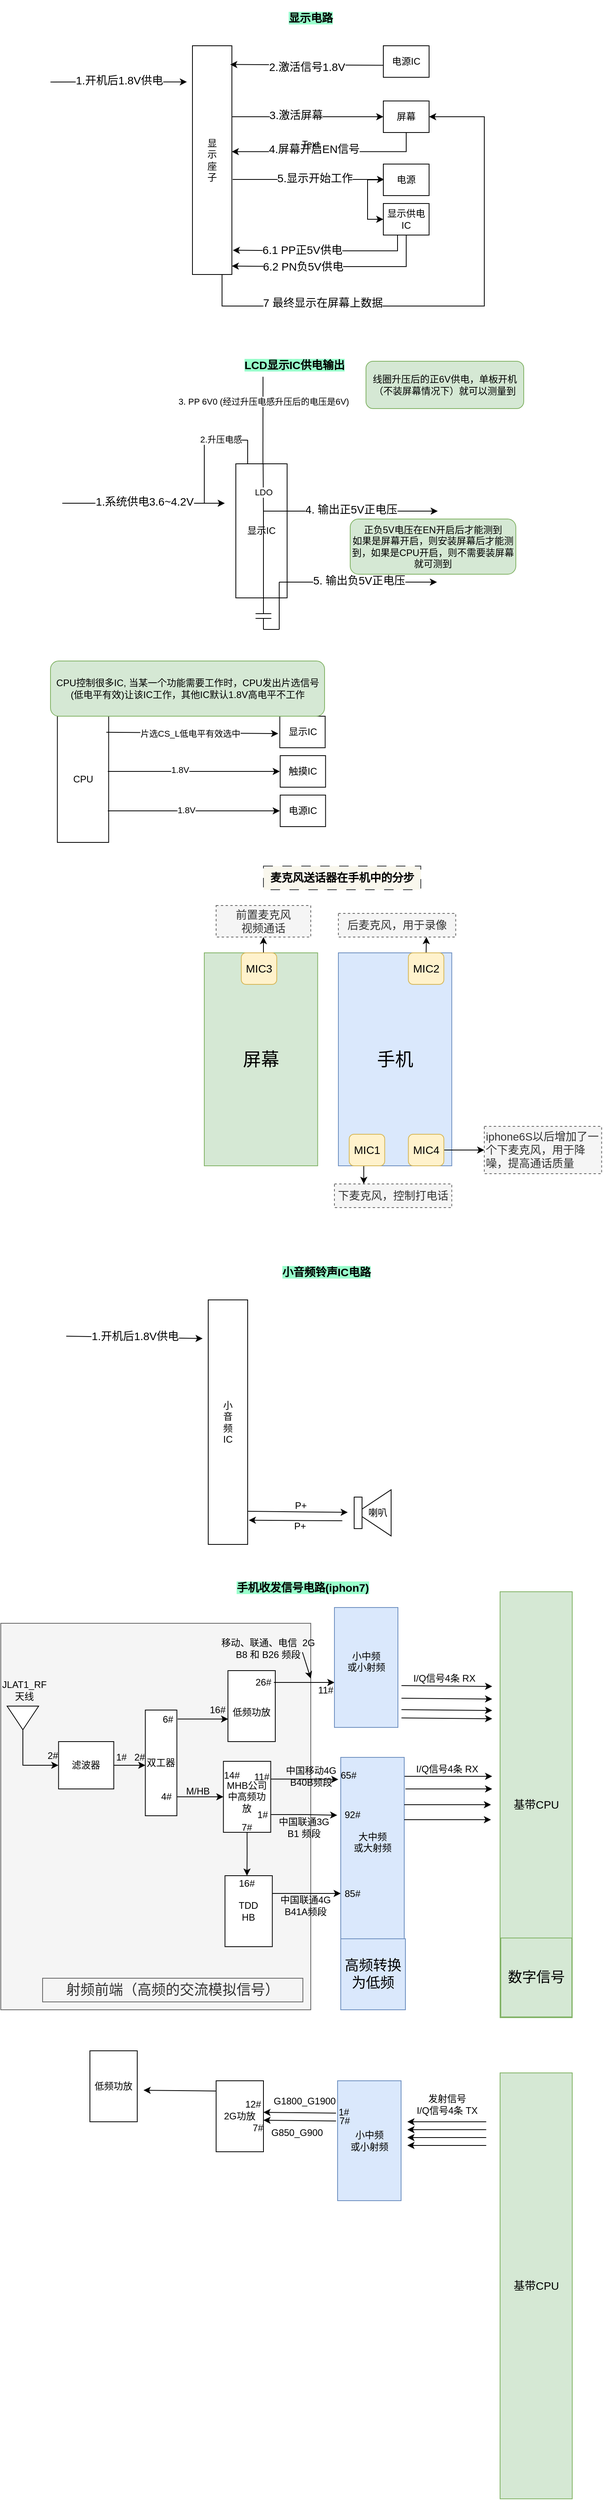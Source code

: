 <mxfile version="24.7.6">
  <diagram name="第 1 页" id="F-Re6Uvif4Fe4Fc95BMW">
    <mxGraphModel dx="863" dy="-708" grid="1" gridSize="10" guides="1" tooltips="1" connect="1" arrows="1" fold="1" page="1" pageScale="1" pageWidth="827" pageHeight="1169" math="0" shadow="0">
      <root>
        <mxCell id="0" />
        <mxCell id="1" parent="0" />
        <mxCell id="Or6wDegZKE83MerBAkvp-109" value="" style="rounded=0;whiteSpace=wrap;html=1;fillColor=#f5f5f5;fontColor=#333333;strokeColor=#666666;" parent="1" vertex="1">
          <mxGeometry x="7" y="3460" width="393" height="490" as="geometry" />
        </mxCell>
        <mxCell id="L4pYS3y13BxJtPCVfl_d-1" value="" style="endArrow=classic;html=1;rounded=0;" parent="1" edge="1">
          <mxGeometry width="50" height="50" relative="1" as="geometry">
            <mxPoint x="85" y="2040" as="sourcePoint" />
            <mxPoint x="291" y="2040" as="targetPoint" />
          </mxGeometry>
        </mxCell>
        <mxCell id="L4pYS3y13BxJtPCVfl_d-2" value="Text" style="edgeLabel;html=1;align=center;verticalAlign=middle;resizable=0;points=[];" parent="L4pYS3y13BxJtPCVfl_d-1" vertex="1" connectable="0">
          <mxGeometry x="-0.009" y="2" relative="1" as="geometry">
            <mxPoint as="offset" />
          </mxGeometry>
        </mxCell>
        <mxCell id="L4pYS3y13BxJtPCVfl_d-3" value="&lt;font style=&quot;font-size: 14px;&quot;&gt;1.系统供电3.6~4.2V&lt;/font&gt;" style="edgeLabel;html=1;align=center;verticalAlign=middle;resizable=0;points=[];" parent="L4pYS3y13BxJtPCVfl_d-1" vertex="1" connectable="0">
          <mxGeometry x="0.004" y="2" relative="1" as="geometry">
            <mxPoint as="offset" />
          </mxGeometry>
        </mxCell>
        <mxCell id="L4pYS3y13BxJtPCVfl_d-4" value="显示IC" style="rounded=0;whiteSpace=wrap;html=1;" parent="1" vertex="1">
          <mxGeometry x="305" y="1990" width="65" height="170" as="geometry" />
        </mxCell>
        <mxCell id="L4pYS3y13BxJtPCVfl_d-5" value="" style="endArrow=classic;html=1;rounded=0;entryX=-0.141;entryY=0.158;entryDx=0;entryDy=0;entryPerimeter=0;" parent="1" target="L4pYS3y13BxJtPCVfl_d-10" edge="1">
          <mxGeometry width="50" height="50" relative="1" as="geometry">
            <mxPoint x="70" y="1506" as="sourcePoint" />
            <mxPoint x="260" y="1523.5" as="targetPoint" />
          </mxGeometry>
        </mxCell>
        <mxCell id="L4pYS3y13BxJtPCVfl_d-6" value="Text" style="edgeLabel;html=1;align=center;verticalAlign=middle;resizable=0;points=[];" parent="L4pYS3y13BxJtPCVfl_d-5" vertex="1" connectable="0">
          <mxGeometry x="-0.009" y="2" relative="1" as="geometry">
            <mxPoint as="offset" />
          </mxGeometry>
        </mxCell>
        <mxCell id="L4pYS3y13BxJtPCVfl_d-7" value="&lt;font style=&quot;font-size: 14px;&quot;&gt;1.开机后1.8V供电&lt;/font&gt;" style="edgeLabel;html=1;align=center;verticalAlign=middle;resizable=0;points=[];" parent="L4pYS3y13BxJtPCVfl_d-5" vertex="1" connectable="0">
          <mxGeometry x="0.004" y="2" relative="1" as="geometry">
            <mxPoint as="offset" />
          </mxGeometry>
        </mxCell>
        <mxCell id="L4pYS3y13BxJtPCVfl_d-8" style="edgeStyle=orthogonalEdgeStyle;rounded=0;orthogonalLoop=1;jettySize=auto;html=1;exitX=0.75;exitY=1;exitDx=0;exitDy=0;entryX=1;entryY=0.5;entryDx=0;entryDy=0;" parent="1" source="L4pYS3y13BxJtPCVfl_d-10" target="L4pYS3y13BxJtPCVfl_d-21" edge="1">
          <mxGeometry relative="1" as="geometry">
            <Array as="points">
              <mxPoint x="288" y="1790" />
              <mxPoint x="620" y="1790" />
              <mxPoint x="620" y="1550" />
            </Array>
          </mxGeometry>
        </mxCell>
        <mxCell id="L4pYS3y13BxJtPCVfl_d-9" value="&lt;span style=&quot;font-size: 14px;&quot;&gt;7 最终显示在屏幕上数据&lt;/span&gt;" style="edgeLabel;html=1;align=center;verticalAlign=middle;resizable=0;points=[];" parent="L4pYS3y13BxJtPCVfl_d-8" vertex="1" connectable="0">
          <mxGeometry x="-0.51" y="4" relative="1" as="geometry">
            <mxPoint as="offset" />
          </mxGeometry>
        </mxCell>
        <mxCell id="L4pYS3y13BxJtPCVfl_d-10" value="显&lt;div&gt;示&lt;/div&gt;&lt;div&gt;座&lt;/div&gt;&lt;div&gt;子&lt;/div&gt;" style="rounded=0;whiteSpace=wrap;html=1;" parent="1" vertex="1">
          <mxGeometry x="250" y="1460" width="50" height="290" as="geometry" />
        </mxCell>
        <mxCell id="L4pYS3y13BxJtPCVfl_d-11" value="电源IC" style="rounded=0;whiteSpace=wrap;html=1;" parent="1" vertex="1">
          <mxGeometry x="492" y="1460" width="58" height="40" as="geometry" />
        </mxCell>
        <mxCell id="L4pYS3y13BxJtPCVfl_d-12" value="" style="endArrow=classic;html=1;rounded=0;entryX=0.956;entryY=0.082;entryDx=0;entryDy=0;entryPerimeter=0;exitX=0.003;exitY=0.619;exitDx=0;exitDy=0;exitPerimeter=0;" parent="1" source="L4pYS3y13BxJtPCVfl_d-11" target="L4pYS3y13BxJtPCVfl_d-10" edge="1">
          <mxGeometry width="50" height="50" relative="1" as="geometry">
            <mxPoint x="80" y="1516" as="sourcePoint" />
            <mxPoint x="253" y="1516" as="targetPoint" />
          </mxGeometry>
        </mxCell>
        <mxCell id="L4pYS3y13BxJtPCVfl_d-13" value="Text" style="edgeLabel;html=1;align=center;verticalAlign=middle;resizable=0;points=[];" parent="L4pYS3y13BxJtPCVfl_d-12" vertex="1" connectable="0">
          <mxGeometry x="-0.009" y="2" relative="1" as="geometry">
            <mxPoint as="offset" />
          </mxGeometry>
        </mxCell>
        <mxCell id="L4pYS3y13BxJtPCVfl_d-14" value="&lt;font style=&quot;font-size: 14px;&quot;&gt;2.激活信号1.8V&lt;/font&gt;" style="edgeLabel;html=1;align=center;verticalAlign=middle;resizable=0;points=[];" parent="L4pYS3y13BxJtPCVfl_d-12" vertex="1" connectable="0">
          <mxGeometry x="0.004" y="2" relative="1" as="geometry">
            <mxPoint as="offset" />
          </mxGeometry>
        </mxCell>
        <mxCell id="L4pYS3y13BxJtPCVfl_d-15" value="" style="endArrow=classic;html=1;rounded=0;entryX=0;entryY=0.5;entryDx=0;entryDy=0;" parent="1" target="L4pYS3y13BxJtPCVfl_d-21" edge="1">
          <mxGeometry width="50" height="50" relative="1" as="geometry">
            <mxPoint x="300" y="1550" as="sourcePoint" />
            <mxPoint x="473" y="1550" as="targetPoint" />
          </mxGeometry>
        </mxCell>
        <mxCell id="L4pYS3y13BxJtPCVfl_d-16" value="Text" style="edgeLabel;html=1;align=center;verticalAlign=middle;resizable=0;points=[];" parent="L4pYS3y13BxJtPCVfl_d-15" vertex="1" connectable="0">
          <mxGeometry x="-0.009" y="2" relative="1" as="geometry">
            <mxPoint as="offset" />
          </mxGeometry>
        </mxCell>
        <mxCell id="L4pYS3y13BxJtPCVfl_d-17" value="&lt;font style=&quot;font-size: 14px;&quot;&gt;3.激活屏幕&lt;/font&gt;" style="edgeLabel;html=1;align=center;verticalAlign=middle;resizable=0;points=[];" parent="L4pYS3y13BxJtPCVfl_d-15" vertex="1" connectable="0">
          <mxGeometry x="0.004" y="2" relative="1" as="geometry">
            <mxPoint x="-16" as="offset" />
          </mxGeometry>
        </mxCell>
        <mxCell id="L4pYS3y13BxJtPCVfl_d-18" style="edgeStyle=orthogonalEdgeStyle;rounded=0;orthogonalLoop=1;jettySize=auto;html=1;exitX=0.5;exitY=1;exitDx=0;exitDy=0;entryX=0.996;entryY=0.463;entryDx=0;entryDy=0;entryPerimeter=0;" parent="1" source="L4pYS3y13BxJtPCVfl_d-21" target="L4pYS3y13BxJtPCVfl_d-10" edge="1">
          <mxGeometry relative="1" as="geometry">
            <mxPoint x="521" y="1600" as="targetPoint" />
          </mxGeometry>
        </mxCell>
        <mxCell id="L4pYS3y13BxJtPCVfl_d-19" value="Text" style="edgeLabel;html=1;align=center;verticalAlign=middle;resizable=0;points=[];" parent="L4pYS3y13BxJtPCVfl_d-18" vertex="1" connectable="0">
          <mxGeometry x="-0.01" y="-3" relative="1" as="geometry">
            <mxPoint x="-20" as="offset" />
          </mxGeometry>
        </mxCell>
        <mxCell id="L4pYS3y13BxJtPCVfl_d-20" value="&lt;span style=&quot;font-size: 14px;&quot;&gt;4.屏幕开启EN信号&lt;/span&gt;" style="edgeLabel;html=1;align=center;verticalAlign=middle;resizable=0;points=[];" parent="L4pYS3y13BxJtPCVfl_d-18" vertex="1" connectable="0">
          <mxGeometry x="0.161" y="-7" relative="1" as="geometry">
            <mxPoint x="1" y="3" as="offset" />
          </mxGeometry>
        </mxCell>
        <mxCell id="L4pYS3y13BxJtPCVfl_d-21" value="屏幕" style="rounded=0;whiteSpace=wrap;html=1;" parent="1" vertex="1">
          <mxGeometry x="492" y="1530" width="58" height="40" as="geometry" />
        </mxCell>
        <mxCell id="L4pYS3y13BxJtPCVfl_d-22" value="显示供电IC" style="rounded=0;whiteSpace=wrap;html=1;" parent="1" vertex="1">
          <mxGeometry x="492" y="1660" width="58" height="40" as="geometry" />
        </mxCell>
        <mxCell id="L4pYS3y13BxJtPCVfl_d-23" style="edgeStyle=orthogonalEdgeStyle;rounded=0;orthogonalLoop=1;jettySize=auto;html=1;exitX=0;exitY=0.75;exitDx=0;exitDy=0;entryX=0;entryY=0.5;entryDx=0;entryDy=0;" parent="1" source="L4pYS3y13BxJtPCVfl_d-24" target="L4pYS3y13BxJtPCVfl_d-22" edge="1">
          <mxGeometry relative="1" as="geometry">
            <Array as="points">
              <mxPoint x="492" y="1630" />
              <mxPoint x="472" y="1630" />
              <mxPoint x="472" y="1680" />
            </Array>
          </mxGeometry>
        </mxCell>
        <mxCell id="L4pYS3y13BxJtPCVfl_d-24" value="电源" style="rounded=0;whiteSpace=wrap;html=1;" parent="1" vertex="1">
          <mxGeometry x="492" y="1610" width="58" height="40" as="geometry" />
        </mxCell>
        <mxCell id="L4pYS3y13BxJtPCVfl_d-25" value="" style="endArrow=classic;html=1;rounded=0;entryX=0;entryY=0.5;entryDx=0;entryDy=0;" parent="1" edge="1">
          <mxGeometry width="50" height="50" relative="1" as="geometry">
            <mxPoint x="301" y="1629.5" as="sourcePoint" />
            <mxPoint x="493" y="1629.5" as="targetPoint" />
          </mxGeometry>
        </mxCell>
        <mxCell id="L4pYS3y13BxJtPCVfl_d-26" value="Text" style="edgeLabel;html=1;align=center;verticalAlign=middle;resizable=0;points=[];" parent="L4pYS3y13BxJtPCVfl_d-25" vertex="1" connectable="0">
          <mxGeometry x="-0.009" y="2" relative="1" as="geometry">
            <mxPoint as="offset" />
          </mxGeometry>
        </mxCell>
        <mxCell id="L4pYS3y13BxJtPCVfl_d-27" value="&lt;font style=&quot;font-size: 14px;&quot;&gt;5.显示开始工作&lt;/font&gt;" style="edgeLabel;html=1;align=center;verticalAlign=middle;resizable=0;points=[];" parent="L4pYS3y13BxJtPCVfl_d-25" vertex="1" connectable="0">
          <mxGeometry x="0.004" y="2" relative="1" as="geometry">
            <mxPoint x="7" as="offset" />
          </mxGeometry>
        </mxCell>
        <mxCell id="L4pYS3y13BxJtPCVfl_d-28" style="edgeStyle=orthogonalEdgeStyle;rounded=0;orthogonalLoop=1;jettySize=auto;html=1;exitX=0.5;exitY=1;exitDx=0;exitDy=0;entryX=1.022;entryY=0.894;entryDx=0;entryDy=0;entryPerimeter=0;" parent="1" source="L4pYS3y13BxJtPCVfl_d-22" target="L4pYS3y13BxJtPCVfl_d-10" edge="1">
          <mxGeometry relative="1" as="geometry">
            <Array as="points">
              <mxPoint x="510" y="1700" />
              <mxPoint x="510" y="1720" />
              <mxPoint x="396" y="1720" />
            </Array>
          </mxGeometry>
        </mxCell>
        <mxCell id="L4pYS3y13BxJtPCVfl_d-29" value="&lt;span style=&quot;font-size: 14px;&quot;&gt;6.1 PP正5V供电&lt;/span&gt;" style="edgeLabel;html=1;align=center;verticalAlign=middle;resizable=0;points=[];" parent="L4pYS3y13BxJtPCVfl_d-28" vertex="1" connectable="0">
          <mxGeometry x="0.269" y="-1" relative="1" as="geometry">
            <mxPoint as="offset" />
          </mxGeometry>
        </mxCell>
        <mxCell id="L4pYS3y13BxJtPCVfl_d-30" style="edgeStyle=orthogonalEdgeStyle;rounded=0;orthogonalLoop=1;jettySize=auto;html=1;exitX=0.5;exitY=1;exitDx=0;exitDy=0;entryX=0.996;entryY=0.963;entryDx=0;entryDy=0;entryPerimeter=0;" parent="1" source="L4pYS3y13BxJtPCVfl_d-22" target="L4pYS3y13BxJtPCVfl_d-10" edge="1">
          <mxGeometry relative="1" as="geometry">
            <Array as="points">
              <mxPoint x="521" y="1740" />
              <mxPoint x="396" y="1740" />
            </Array>
          </mxGeometry>
        </mxCell>
        <mxCell id="L4pYS3y13BxJtPCVfl_d-31" value="&lt;span style=&quot;font-size: 14px;&quot;&gt;6.2 PN负5V供电&lt;/span&gt;" style="edgeLabel;html=1;align=center;verticalAlign=middle;resizable=0;points=[];" parent="L4pYS3y13BxJtPCVfl_d-30" vertex="1" connectable="0">
          <mxGeometry x="0.211" relative="1" as="geometry">
            <mxPoint x="-13" as="offset" />
          </mxGeometry>
        </mxCell>
        <mxCell id="L4pYS3y13BxJtPCVfl_d-32" value="Text" style="text;html=1;align=center;verticalAlign=middle;whiteSpace=wrap;rounded=0;" parent="1" vertex="1">
          <mxGeometry x="370" y="1570" width="60" height="30" as="geometry" />
        </mxCell>
        <mxCell id="L4pYS3y13BxJtPCVfl_d-33" value="&lt;h3&gt;&lt;b style=&quot;background-color: rgb(153, 255, 204);&quot;&gt;显示电路&lt;/b&gt;&lt;/h3&gt;" style="text;html=1;align=center;verticalAlign=middle;whiteSpace=wrap;rounded=0;" parent="1" vertex="1">
          <mxGeometry x="370" y="1410" width="60" height="30" as="geometry" />
        </mxCell>
        <mxCell id="L4pYS3y13BxJtPCVfl_d-34" value="&lt;h3&gt;&lt;b style=&quot;background-color: rgb(153, 255, 204);&quot;&gt;LCD显示IC供电输出&lt;/b&gt;&lt;/h3&gt;" style="text;html=1;align=center;verticalAlign=middle;whiteSpace=wrap;rounded=0;" parent="1" vertex="1">
          <mxGeometry x="310" y="1850" width="139" height="30" as="geometry" />
        </mxCell>
        <mxCell id="L4pYS3y13BxJtPCVfl_d-35" value="" style="endArrow=none;html=1;rounded=0;" parent="1" edge="1">
          <mxGeometry width="50" height="50" relative="1" as="geometry">
            <mxPoint x="265" y="2040" as="sourcePoint" />
            <mxPoint x="265" y="1960" as="targetPoint" />
          </mxGeometry>
        </mxCell>
        <mxCell id="L4pYS3y13BxJtPCVfl_d-36" value="" style="endArrow=none;html=1;rounded=0;" parent="1" edge="1">
          <mxGeometry width="50" height="50" relative="1" as="geometry">
            <mxPoint x="265" y="1960" as="sourcePoint" />
            <mxPoint x="320" y="1960" as="targetPoint" />
          </mxGeometry>
        </mxCell>
        <mxCell id="L4pYS3y13BxJtPCVfl_d-44" value="2.升压电感" style="edgeLabel;html=1;align=center;verticalAlign=middle;resizable=0;points=[];" parent="L4pYS3y13BxJtPCVfl_d-36" vertex="1" connectable="0">
          <mxGeometry x="-0.405" y="1" relative="1" as="geometry">
            <mxPoint x="4" as="offset" />
          </mxGeometry>
        </mxCell>
        <mxCell id="L4pYS3y13BxJtPCVfl_d-37" value="" style="endArrow=none;html=1;rounded=0;entryX=0.25;entryY=0;entryDx=0;entryDy=0;" parent="1" target="L4pYS3y13BxJtPCVfl_d-4" edge="1">
          <mxGeometry width="50" height="50" relative="1" as="geometry">
            <mxPoint x="320" y="1960" as="sourcePoint" />
            <mxPoint x="345" y="1970" as="targetPoint" />
            <Array as="points">
              <mxPoint x="320" y="1990" />
            </Array>
          </mxGeometry>
        </mxCell>
        <mxCell id="L4pYS3y13BxJtPCVfl_d-45" value="" style="endArrow=classic;html=1;rounded=0;" parent="1" edge="1">
          <mxGeometry width="50" height="50" relative="1" as="geometry">
            <mxPoint x="340" y="2050" as="sourcePoint" />
            <mxPoint x="561" y="2050" as="targetPoint" />
          </mxGeometry>
        </mxCell>
        <mxCell id="L4pYS3y13BxJtPCVfl_d-46" value="Text" style="edgeLabel;html=1;align=center;verticalAlign=middle;resizable=0;points=[];" parent="L4pYS3y13BxJtPCVfl_d-45" vertex="1" connectable="0">
          <mxGeometry x="-0.009" y="2" relative="1" as="geometry">
            <mxPoint as="offset" />
          </mxGeometry>
        </mxCell>
        <mxCell id="L4pYS3y13BxJtPCVfl_d-47" value="&lt;font style=&quot;font-size: 14px;&quot;&gt;4. 输出正5V正电压&lt;/font&gt;" style="edgeLabel;html=1;align=center;verticalAlign=middle;resizable=0;points=[];" parent="L4pYS3y13BxJtPCVfl_d-45" vertex="1" connectable="0">
          <mxGeometry x="0.004" y="2" relative="1" as="geometry">
            <mxPoint as="offset" />
          </mxGeometry>
        </mxCell>
        <mxCell id="L4pYS3y13BxJtPCVfl_d-54" value="" style="endArrow=none;html=1;rounded=0;entryX=0.532;entryY=0;entryDx=0;entryDy=0;entryPerimeter=0;" parent="1" target="L4pYS3y13BxJtPCVfl_d-4" edge="1">
          <mxGeometry width="50" height="50" relative="1" as="geometry">
            <mxPoint x="340" y="2050" as="sourcePoint" />
            <mxPoint x="420" y="2050" as="targetPoint" />
          </mxGeometry>
        </mxCell>
        <mxCell id="L4pYS3y13BxJtPCVfl_d-67" value="LDO" style="edgeLabel;html=1;align=center;verticalAlign=middle;resizable=0;points=[];" parent="L4pYS3y13BxJtPCVfl_d-54" vertex="1" connectable="0">
          <mxGeometry x="-0.188" relative="1" as="geometry">
            <mxPoint as="offset" />
          </mxGeometry>
        </mxCell>
        <mxCell id="L4pYS3y13BxJtPCVfl_d-55" value="" style="endArrow=none;html=1;rounded=0;exitX=0.583;exitY=0.002;exitDx=0;exitDy=0;exitPerimeter=0;" parent="1" edge="1">
          <mxGeometry width="50" height="50" relative="1" as="geometry">
            <mxPoint x="339.335" y="1990.0" as="sourcePoint" />
            <mxPoint x="339.44" y="1879.66" as="targetPoint" />
          </mxGeometry>
        </mxCell>
        <mxCell id="L4pYS3y13BxJtPCVfl_d-56" value="3. PP 6V0 (经过升压电感升压后的电压是6V)" style="edgeLabel;html=1;align=center;verticalAlign=middle;resizable=0;points=[];" parent="L4pYS3y13BxJtPCVfl_d-55" vertex="1" connectable="0">
          <mxGeometry x="0.445" relative="1" as="geometry">
            <mxPoint as="offset" />
          </mxGeometry>
        </mxCell>
        <mxCell id="L4pYS3y13BxJtPCVfl_d-68" value="" style="endArrow=none;html=1;rounded=0;" parent="1" edge="1">
          <mxGeometry width="50" height="50" relative="1" as="geometry">
            <mxPoint x="340" y="2180" as="sourcePoint" />
            <mxPoint x="340" y="2050" as="targetPoint" />
          </mxGeometry>
        </mxCell>
        <mxCell id="L4pYS3y13BxJtPCVfl_d-70" value="" style="endArrow=none;html=1;rounded=0;" parent="1" edge="1">
          <mxGeometry width="50" height="50" relative="1" as="geometry">
            <mxPoint x="330" y="2180" as="sourcePoint" />
            <mxPoint x="350" y="2180" as="targetPoint" />
          </mxGeometry>
        </mxCell>
        <mxCell id="L4pYS3y13BxJtPCVfl_d-73" value="" style="endArrow=none;html=1;rounded=0;" parent="1" edge="1">
          <mxGeometry width="50" height="50" relative="1" as="geometry">
            <mxPoint x="330" y="2186" as="sourcePoint" />
            <mxPoint x="350" y="2186" as="targetPoint" />
          </mxGeometry>
        </mxCell>
        <mxCell id="L4pYS3y13BxJtPCVfl_d-76" value="" style="endArrow=none;html=1;rounded=0;" parent="1" edge="1">
          <mxGeometry width="50" height="50" relative="1" as="geometry">
            <mxPoint x="340" y="2200" as="sourcePoint" />
            <mxPoint x="340" y="2186" as="targetPoint" />
            <Array as="points">
              <mxPoint x="340" y="2186" />
            </Array>
          </mxGeometry>
        </mxCell>
        <mxCell id="L4pYS3y13BxJtPCVfl_d-77" value="" style="endArrow=none;html=1;rounded=0;" parent="1" edge="1">
          <mxGeometry width="50" height="50" relative="1" as="geometry">
            <mxPoint x="340" y="2200" as="sourcePoint" />
            <mxPoint x="360" y="2200" as="targetPoint" />
            <Array as="points">
              <mxPoint x="350" y="2200" />
            </Array>
          </mxGeometry>
        </mxCell>
        <mxCell id="L4pYS3y13BxJtPCVfl_d-79" value="" style="endArrow=none;html=1;rounded=0;entryX=0.846;entryY=0.882;entryDx=0;entryDy=0;entryPerimeter=0;" parent="1" target="L4pYS3y13BxJtPCVfl_d-4" edge="1">
          <mxGeometry width="50" height="50" relative="1" as="geometry">
            <mxPoint x="360" y="2200" as="sourcePoint" />
            <mxPoint x="410" y="2140" as="targetPoint" />
          </mxGeometry>
        </mxCell>
        <mxCell id="L4pYS3y13BxJtPCVfl_d-81" value="" style="endArrow=classic;html=1;rounded=0;" parent="1" edge="1">
          <mxGeometry width="50" height="50" relative="1" as="geometry">
            <mxPoint x="360" y="2140" as="sourcePoint" />
            <mxPoint x="560" y="2140" as="targetPoint" />
          </mxGeometry>
        </mxCell>
        <mxCell id="L4pYS3y13BxJtPCVfl_d-82" value="Text" style="edgeLabel;html=1;align=center;verticalAlign=middle;resizable=0;points=[];" parent="L4pYS3y13BxJtPCVfl_d-81" vertex="1" connectable="0">
          <mxGeometry x="-0.009" y="2" relative="1" as="geometry">
            <mxPoint as="offset" />
          </mxGeometry>
        </mxCell>
        <mxCell id="L4pYS3y13BxJtPCVfl_d-83" value="&lt;font style=&quot;font-size: 14px;&quot;&gt;5. 输出负5V正电压&lt;/font&gt;" style="edgeLabel;html=1;align=center;verticalAlign=middle;resizable=0;points=[];" parent="L4pYS3y13BxJtPCVfl_d-81" vertex="1" connectable="0">
          <mxGeometry x="0.004" y="2" relative="1" as="geometry">
            <mxPoint as="offset" />
          </mxGeometry>
        </mxCell>
        <mxCell id="L4pYS3y13BxJtPCVfl_d-84" value="正负5V电压在EN开启后才能测到&lt;div&gt;如果是屏幕开启，则安装屏幕后才能测到，如果是CPU开启，则不需要装屏幕就可测到&lt;/div&gt;" style="rounded=1;whiteSpace=wrap;html=1;fillColor=#d5e8d4;strokeColor=#82b366;" parent="1" vertex="1">
          <mxGeometry x="450" y="2060" width="210" height="70" as="geometry" />
        </mxCell>
        <mxCell id="L4pYS3y13BxJtPCVfl_d-85" value="线圈升压后的正6V供电，单板开机（不装屏幕情况下）就可以测量到" style="rounded=1;whiteSpace=wrap;html=1;fillColor=#d5e8d4;strokeColor=#82b366;" parent="1" vertex="1">
          <mxGeometry x="470" y="1860" width="200" height="60" as="geometry" />
        </mxCell>
        <mxCell id="L4pYS3y13BxJtPCVfl_d-86" value="CPU" style="rounded=0;whiteSpace=wrap;html=1;" parent="1" vertex="1">
          <mxGeometry x="78.75" y="2310" width="65" height="160" as="geometry" />
        </mxCell>
        <mxCell id="L4pYS3y13BxJtPCVfl_d-87" value="" style="endArrow=classic;html=1;rounded=0;exitX=0.955;exitY=0.127;exitDx=0;exitDy=0;exitPerimeter=0;" parent="1" source="L4pYS3y13BxJtPCVfl_d-86" edge="1">
          <mxGeometry width="50" height="50" relative="1" as="geometry">
            <mxPoint x="168.75" y="2360" as="sourcePoint" />
            <mxPoint x="358.75" y="2332" as="targetPoint" />
          </mxGeometry>
        </mxCell>
        <mxCell id="L4pYS3y13BxJtPCVfl_d-96" value="片选CS_L低电平有效选中" style="edgeLabel;html=1;align=center;verticalAlign=middle;resizable=0;points=[];" parent="L4pYS3y13BxJtPCVfl_d-87" vertex="1" connectable="0">
          <mxGeometry x="-0.032" y="-1" relative="1" as="geometry">
            <mxPoint as="offset" />
          </mxGeometry>
        </mxCell>
        <mxCell id="L4pYS3y13BxJtPCVfl_d-88" value="显示IC" style="rounded=0;whiteSpace=wrap;html=1;" parent="1" vertex="1">
          <mxGeometry x="360.75" y="2310" width="57.5" height="40" as="geometry" />
        </mxCell>
        <mxCell id="L4pYS3y13BxJtPCVfl_d-89" value="" style="endArrow=classic;html=1;rounded=0;exitX=0.955;exitY=0.127;exitDx=0;exitDy=0;exitPerimeter=0;" parent="1" edge="1">
          <mxGeometry width="50" height="50" relative="1" as="geometry">
            <mxPoint x="142.75" y="2380" as="sourcePoint" />
            <mxPoint x="360.75" y="2380" as="targetPoint" />
          </mxGeometry>
        </mxCell>
        <mxCell id="L4pYS3y13BxJtPCVfl_d-94" value="1.8V" style="edgeLabel;html=1;align=center;verticalAlign=middle;resizable=0;points=[];" parent="L4pYS3y13BxJtPCVfl_d-89" vertex="1" connectable="0">
          <mxGeometry x="-0.169" y="2" relative="1" as="geometry">
            <mxPoint as="offset" />
          </mxGeometry>
        </mxCell>
        <mxCell id="L4pYS3y13BxJtPCVfl_d-90" value="触摸IC" style="rounded=0;whiteSpace=wrap;html=1;" parent="1" vertex="1">
          <mxGeometry x="361.25" y="2360" width="57.5" height="40" as="geometry" />
        </mxCell>
        <mxCell id="L4pYS3y13BxJtPCVfl_d-92" value="" style="endArrow=classic;html=1;rounded=0;exitX=0.955;exitY=0.127;exitDx=0;exitDy=0;exitPerimeter=0;" parent="1" edge="1">
          <mxGeometry width="50" height="50" relative="1" as="geometry">
            <mxPoint x="142.75" y="2430" as="sourcePoint" />
            <mxPoint x="360.75" y="2430" as="targetPoint" />
          </mxGeometry>
        </mxCell>
        <mxCell id="L4pYS3y13BxJtPCVfl_d-95" value="1.8V" style="edgeLabel;html=1;align=center;verticalAlign=middle;resizable=0;points=[];" parent="L4pYS3y13BxJtPCVfl_d-92" vertex="1" connectable="0">
          <mxGeometry x="-0.096" y="1" relative="1" as="geometry">
            <mxPoint as="offset" />
          </mxGeometry>
        </mxCell>
        <mxCell id="L4pYS3y13BxJtPCVfl_d-93" value="电源IC" style="rounded=0;whiteSpace=wrap;html=1;" parent="1" vertex="1">
          <mxGeometry x="361.25" y="2410" width="57.5" height="40" as="geometry" />
        </mxCell>
        <mxCell id="L4pYS3y13BxJtPCVfl_d-97" value="CPU控制很多IC, 当某一个功能需要工作时，CPU发出片选信号(低电平有效)让该IC工作，其他IC默认1.8V高电平不工作" style="rounded=1;whiteSpace=wrap;html=1;fillColor=#d5e8d4;strokeColor=#82b366;" parent="1" vertex="1">
          <mxGeometry x="70" y="2240" width="347.5" height="70" as="geometry" />
        </mxCell>
        <mxCell id="epny1ZXgf8INYz4ZHt1H-8" style="edgeStyle=orthogonalEdgeStyle;rounded=0;orthogonalLoop=1;jettySize=auto;html=1;exitX=0.25;exitY=1;exitDx=0;exitDy=0;entryX=0.25;entryY=0;entryDx=0;entryDy=0;" parent="1" source="epny1ZXgf8INYz4ZHt1H-1" target="epny1ZXgf8INYz4ZHt1H-10" edge="1">
          <mxGeometry relative="1" as="geometry">
            <mxPoint x="470.868" y="2940" as="targetPoint" />
          </mxGeometry>
        </mxCell>
        <mxCell id="epny1ZXgf8INYz4ZHt1H-1" value="&lt;font style=&quot;font-size: 23px;&quot;&gt;手机&lt;/font&gt;" style="rounded=0;whiteSpace=wrap;html=1;fillColor=#dae8fc;strokeColor=#6c8ebf;" parent="1" vertex="1">
          <mxGeometry x="435" y="2610" width="143.75" height="270" as="geometry" />
        </mxCell>
        <mxCell id="epny1ZXgf8INYz4ZHt1H-3" value="&lt;h3&gt;麦克风送话器在手机中的分步&lt;/h3&gt;" style="text;html=1;align=center;verticalAlign=middle;whiteSpace=wrap;rounded=0;fillColor=#f9f7ed;strokeColor=#36393d;dashed=1;dashPattern=12 12;" parent="1" vertex="1">
          <mxGeometry x="340" y="2500" width="199.5" height="30" as="geometry" />
        </mxCell>
        <mxCell id="epny1ZXgf8INYz4ZHt1H-5" value="&lt;span style=&quot;background-color: initial;&quot;&gt;&lt;font style=&quot;font-size: 14px;&quot;&gt;MIC1&lt;/font&gt;&lt;/span&gt;" style="rounded=1;whiteSpace=wrap;html=1;fillColor=#fff2cc;strokeColor=#d6b656;" parent="1" vertex="1">
          <mxGeometry x="448.75" y="2840" width="45" height="40" as="geometry" />
        </mxCell>
        <mxCell id="epny1ZXgf8INYz4ZHt1H-16" style="edgeStyle=orthogonalEdgeStyle;rounded=0;orthogonalLoop=1;jettySize=auto;html=1;exitX=0.5;exitY=0;exitDx=0;exitDy=0;entryX=0.75;entryY=1;entryDx=0;entryDy=0;" parent="1" source="epny1ZXgf8INYz4ZHt1H-6" target="epny1ZXgf8INYz4ZHt1H-9" edge="1">
          <mxGeometry relative="1" as="geometry" />
        </mxCell>
        <mxCell id="epny1ZXgf8INYz4ZHt1H-6" value="&lt;span style=&quot;background-color: initial;&quot;&gt;&lt;font style=&quot;font-size: 14px;&quot;&gt;MIC2&lt;/font&gt;&lt;/span&gt;" style="rounded=1;whiteSpace=wrap;html=1;fillColor=#fff2cc;strokeColor=#d6b656;" parent="1" vertex="1">
          <mxGeometry x="523.75" y="2610" width="45" height="40" as="geometry" />
        </mxCell>
        <mxCell id="epny1ZXgf8INYz4ZHt1H-9" value="&lt;font style=&quot;font-size: 14px;&quot;&gt;后麦克风，用于录像&lt;/font&gt;" style="text;strokeColor=#666666;align=center;fillColor=#f5f5f5;html=1;verticalAlign=middle;whiteSpace=wrap;rounded=0;fontColor=#333333;dashed=1;" parent="1" vertex="1">
          <mxGeometry x="435.0" y="2560" width="148.75" height="30" as="geometry" />
        </mxCell>
        <mxCell id="epny1ZXgf8INYz4ZHt1H-10" value="&lt;font style=&quot;font-size: 14px;&quot;&gt;下麦克风，控制打电话&lt;/font&gt;" style="text;strokeColor=#666666;align=center;fillColor=#f5f5f5;html=1;verticalAlign=middle;whiteSpace=wrap;rounded=0;fontColor=#333333;dashed=1;" parent="1" vertex="1">
          <mxGeometry x="430" y="2903" width="148.75" height="30" as="geometry" />
        </mxCell>
        <mxCell id="epny1ZXgf8INYz4ZHt1H-17" style="edgeStyle=orthogonalEdgeStyle;rounded=0;orthogonalLoop=1;jettySize=auto;html=1;exitX=0.5;exitY=0;exitDx=0;exitDy=0;entryX=0.5;entryY=1;entryDx=0;entryDy=0;" parent="1" source="epny1ZXgf8INYz4ZHt1H-12" target="epny1ZXgf8INYz4ZHt1H-15" edge="1">
          <mxGeometry relative="1" as="geometry" />
        </mxCell>
        <mxCell id="epny1ZXgf8INYz4ZHt1H-12" value="&lt;span style=&quot;font-size: 23px;&quot;&gt;屏幕&lt;/span&gt;" style="rounded=0;whiteSpace=wrap;html=1;fillColor=#d5e8d4;strokeColor=#82b366;" parent="1" vertex="1">
          <mxGeometry x="265" y="2610" width="143.75" height="270" as="geometry" />
        </mxCell>
        <mxCell id="epny1ZXgf8INYz4ZHt1H-13" value="&lt;span style=&quot;background-color: initial;&quot;&gt;&lt;font style=&quot;font-size: 14px;&quot;&gt;MIC3&lt;/font&gt;&lt;/span&gt;" style="rounded=1;whiteSpace=wrap;html=1;fillColor=#fff2cc;strokeColor=#d6b656;" parent="1" vertex="1">
          <mxGeometry x="311.87" y="2610" width="45" height="40" as="geometry" />
        </mxCell>
        <mxCell id="epny1ZXgf8INYz4ZHt1H-15" value="&lt;span style=&quot;font-size: 14px;&quot;&gt;前置麦克风&lt;/span&gt;&lt;div&gt;&lt;span style=&quot;font-size: 14px;&quot;&gt;视频通话&lt;/span&gt;&lt;/div&gt;" style="text;strokeColor=#666666;align=center;fillColor=#f5f5f5;html=1;verticalAlign=middle;whiteSpace=wrap;rounded=0;fontColor=#333333;dashed=1;" parent="1" vertex="1">
          <mxGeometry x="280" y="2550" width="120" height="40" as="geometry" />
        </mxCell>
        <mxCell id="epny1ZXgf8INYz4ZHt1H-22" style="edgeStyle=orthogonalEdgeStyle;rounded=0;orthogonalLoop=1;jettySize=auto;html=1;exitX=1;exitY=0.5;exitDx=0;exitDy=0;entryX=0;entryY=0.5;entryDx=0;entryDy=0;" parent="1" source="epny1ZXgf8INYz4ZHt1H-18" target="epny1ZXgf8INYz4ZHt1H-20" edge="1">
          <mxGeometry relative="1" as="geometry" />
        </mxCell>
        <mxCell id="epny1ZXgf8INYz4ZHt1H-18" value="&lt;span style=&quot;background-color: initial;&quot;&gt;&lt;font style=&quot;font-size: 14px;&quot;&gt;MIC4&lt;/font&gt;&lt;/span&gt;" style="rounded=1;whiteSpace=wrap;html=1;fillColor=#fff2cc;strokeColor=#d6b656;" parent="1" vertex="1">
          <mxGeometry x="523.75" y="2840" width="45" height="40" as="geometry" />
        </mxCell>
        <mxCell id="epny1ZXgf8INYz4ZHt1H-20" value="&lt;span style=&quot;font-size: 14px;&quot;&gt;iphone6S以后增加了一个下麦克风，用于降噪，提高通话质量&lt;/span&gt;" style="text;strokeColor=#666666;align=left;fillColor=#f5f5f5;html=1;verticalAlign=middle;whiteSpace=wrap;rounded=0;fontColor=#333333;dashed=1;" parent="1" vertex="1">
          <mxGeometry x="620" y="2830" width="148.75" height="60" as="geometry" />
        </mxCell>
        <mxCell id="lAc3ItXL6pxSoQvCD10s-30" value="" style="endArrow=classic;html=1;rounded=0;entryX=-0.141;entryY=0.158;entryDx=0;entryDy=0;entryPerimeter=0;" parent="1" target="lAc3ItXL6pxSoQvCD10s-35" edge="1">
          <mxGeometry width="50" height="50" relative="1" as="geometry">
            <mxPoint x="90" y="3096" as="sourcePoint" />
            <mxPoint x="280" y="3113.5" as="targetPoint" />
          </mxGeometry>
        </mxCell>
        <mxCell id="lAc3ItXL6pxSoQvCD10s-31" value="Text" style="edgeLabel;html=1;align=center;verticalAlign=middle;resizable=0;points=[];" parent="lAc3ItXL6pxSoQvCD10s-30" vertex="1" connectable="0">
          <mxGeometry x="-0.009" y="2" relative="1" as="geometry">
            <mxPoint as="offset" />
          </mxGeometry>
        </mxCell>
        <mxCell id="lAc3ItXL6pxSoQvCD10s-32" value="&lt;font style=&quot;font-size: 14px;&quot;&gt;1.开机后1.8V供电&lt;/font&gt;" style="edgeLabel;html=1;align=center;verticalAlign=middle;resizable=0;points=[];" parent="lAc3ItXL6pxSoQvCD10s-30" vertex="1" connectable="0">
          <mxGeometry x="0.004" y="2" relative="1" as="geometry">
            <mxPoint as="offset" />
          </mxGeometry>
        </mxCell>
        <mxCell id="lAc3ItXL6pxSoQvCD10s-35" value="小&lt;div&gt;音&lt;/div&gt;&lt;div&gt;频&lt;/div&gt;&lt;div&gt;IC&lt;/div&gt;" style="rounded=0;whiteSpace=wrap;html=1;" parent="1" vertex="1">
          <mxGeometry x="270" y="3050" width="50" height="310" as="geometry" />
        </mxCell>
        <mxCell id="lAc3ItXL6pxSoQvCD10s-58" value="&lt;h3&gt;&lt;span style=&quot;background-color: rgb(153, 255, 204);&quot;&gt;小音频铃声IC电路&lt;/span&gt;&lt;/h3&gt;" style="text;html=1;align=center;verticalAlign=middle;whiteSpace=wrap;rounded=0;" parent="1" vertex="1">
          <mxGeometry x="325" y="3000" width="190" height="30" as="geometry" />
        </mxCell>
        <mxCell id="lAc3ItXL6pxSoQvCD10s-59" value="" style="endArrow=classic;html=1;rounded=0;entryX=-0.808;entryY=0.484;entryDx=0;entryDy=0;entryPerimeter=0;" parent="1" target="lAc3ItXL6pxSoQvCD10s-60" edge="1">
          <mxGeometry width="50" height="50" relative="1" as="geometry">
            <mxPoint x="320" y="3318" as="sourcePoint" />
            <mxPoint x="440" y="3320" as="targetPoint" />
          </mxGeometry>
        </mxCell>
        <mxCell id="lAc3ItXL6pxSoQvCD10s-67" value="" style="group" parent="1" vertex="1" connectable="0">
          <mxGeometry x="455" y="3290.66" width="60" height="58.67" as="geometry" />
        </mxCell>
        <mxCell id="lAc3ItXL6pxSoQvCD10s-64" value="" style="triangle;whiteSpace=wrap;html=1;rotation=-180;" parent="lAc3ItXL6pxSoQvCD10s-67" vertex="1">
          <mxGeometry x="2.87" width="44" height="58.67" as="geometry" />
        </mxCell>
        <mxCell id="lAc3ItXL6pxSoQvCD10s-60" value="" style="rounded=0;whiteSpace=wrap;html=1;" parent="lAc3ItXL6pxSoQvCD10s-67" vertex="1">
          <mxGeometry y="9.34" width="10" height="40" as="geometry" />
        </mxCell>
        <mxCell id="lAc3ItXL6pxSoQvCD10s-70" value="喇叭" style="text;html=1;align=center;verticalAlign=middle;whiteSpace=wrap;rounded=0;" parent="lAc3ItXL6pxSoQvCD10s-67" vertex="1">
          <mxGeometry y="14.34" width="60" height="30" as="geometry" />
        </mxCell>
        <mxCell id="lAc3ItXL6pxSoQvCD10s-72" value="" style="endArrow=classic;html=1;rounded=0;entryX=1.028;entryY=0.901;entryDx=0;entryDy=0;entryPerimeter=0;" parent="1" target="lAc3ItXL6pxSoQvCD10s-35" edge="1">
          <mxGeometry width="50" height="50" relative="1" as="geometry">
            <mxPoint x="440" y="3330" as="sourcePoint" />
            <mxPoint x="410" y="3330" as="targetPoint" />
          </mxGeometry>
        </mxCell>
        <mxCell id="lAc3ItXL6pxSoQvCD10s-75" value="P+" style="text;html=1;align=center;verticalAlign=middle;whiteSpace=wrap;rounded=0;" parent="1" vertex="1">
          <mxGeometry x="370" y="3300.66" width="35" height="20" as="geometry" />
        </mxCell>
        <mxCell id="lAc3ItXL6pxSoQvCD10s-76" value="P+" style="text;html=1;align=center;verticalAlign=middle;whiteSpace=wrap;rounded=0;" parent="1" vertex="1">
          <mxGeometry x="369" y="3326.66" width="35" height="20" as="geometry" />
        </mxCell>
        <mxCell id="Or6wDegZKE83MerBAkvp-1" value="&lt;h3&gt;&lt;span style=&quot;background-color: rgb(153, 255, 204);&quot;&gt;手机收发信号电路(iphon7)&lt;/span&gt;&lt;/h3&gt;" style="text;html=1;align=center;verticalAlign=middle;whiteSpace=wrap;rounded=0;" parent="1" vertex="1">
          <mxGeometry x="295" y="3400" width="190" height="30" as="geometry" />
        </mxCell>
        <mxCell id="Or6wDegZKE83MerBAkvp-7" style="edgeStyle=orthogonalEdgeStyle;rounded=0;orthogonalLoop=1;jettySize=auto;html=1;exitX=1;exitY=0.5;exitDx=0;exitDy=0;" parent="1" source="Or6wDegZKE83MerBAkvp-2" edge="1">
          <mxGeometry relative="1" as="geometry">
            <mxPoint x="80" y="3640" as="targetPoint" />
            <Array as="points">
              <mxPoint x="35" y="3640" />
            </Array>
          </mxGeometry>
        </mxCell>
        <mxCell id="Or6wDegZKE83MerBAkvp-2" value="" style="triangle;whiteSpace=wrap;html=1;rotation=90;" parent="1" vertex="1">
          <mxGeometry x="20" y="3560" width="30" height="40" as="geometry" />
        </mxCell>
        <mxCell id="Or6wDegZKE83MerBAkvp-13" style="edgeStyle=orthogonalEdgeStyle;rounded=0;orthogonalLoop=1;jettySize=auto;html=1;exitX=1;exitY=0.5;exitDx=0;exitDy=0;" parent="1" source="Or6wDegZKE83MerBAkvp-8" edge="1">
          <mxGeometry relative="1" as="geometry">
            <mxPoint x="190.25" y="3640" as="targetPoint" />
          </mxGeometry>
        </mxCell>
        <mxCell id="Or6wDegZKE83MerBAkvp-8" value="滤波器" style="rounded=0;whiteSpace=wrap;html=1;" parent="1" vertex="1">
          <mxGeometry x="80.25" y="3610" width="70" height="60" as="geometry" />
        </mxCell>
        <mxCell id="Or6wDegZKE83MerBAkvp-11" value="2#" style="text;html=1;align=center;verticalAlign=middle;whiteSpace=wrap;rounded=0;" parent="1" vertex="1">
          <mxGeometry x="60" y="3618" width="26.25" height="20" as="geometry" />
        </mxCell>
        <mxCell id="Or6wDegZKE83MerBAkvp-14" value="1#" style="text;html=1;align=center;verticalAlign=middle;whiteSpace=wrap;rounded=0;" parent="1" vertex="1">
          <mxGeometry x="146.87" y="3620" width="26.25" height="20" as="geometry" />
        </mxCell>
        <mxCell id="Or6wDegZKE83MerBAkvp-17" value="双工器" style="rounded=0;whiteSpace=wrap;html=1;" parent="1" vertex="1">
          <mxGeometry x="190.25" y="3570" width="40" height="134" as="geometry" />
        </mxCell>
        <mxCell id="Or6wDegZKE83MerBAkvp-67" style="edgeStyle=orthogonalEdgeStyle;rounded=0;orthogonalLoop=1;jettySize=auto;html=1;exitX=1;exitY=0.5;exitDx=0;exitDy=0;entryX=0;entryY=0.5;entryDx=0;entryDy=0;" parent="1" source="Or6wDegZKE83MerBAkvp-19" target="Or6wDegZKE83MerBAkvp-22" edge="1">
          <mxGeometry relative="1" as="geometry" />
        </mxCell>
        <mxCell id="Or6wDegZKE83MerBAkvp-19" value="4#" style="text;html=1;align=center;verticalAlign=middle;whiteSpace=wrap;rounded=0;" parent="1" vertex="1">
          <mxGeometry x="204" y="3670" width="26.25" height="20" as="geometry" />
        </mxCell>
        <mxCell id="Or6wDegZKE83MerBAkvp-20" value="M/HB" style="text;html=1;align=center;verticalAlign=middle;whiteSpace=wrap;rounded=0;" parent="1" vertex="1">
          <mxGeometry x="243.75" y="3663" width="26.25" height="20" as="geometry" />
        </mxCell>
        <mxCell id="Or6wDegZKE83MerBAkvp-29" style="edgeStyle=orthogonalEdgeStyle;rounded=0;orthogonalLoop=1;jettySize=auto;html=1;exitX=1;exitY=0.25;exitDx=0;exitDy=0;entryX=0;entryY=0.75;entryDx=0;entryDy=0;" parent="1" source="Or6wDegZKE83MerBAkvp-22" target="Or6wDegZKE83MerBAkvp-31" edge="1">
          <mxGeometry relative="1" as="geometry">
            <mxPoint x="400.25" y="3657.4" as="targetPoint" />
          </mxGeometry>
        </mxCell>
        <mxCell id="Or6wDegZKE83MerBAkvp-54" style="edgeStyle=orthogonalEdgeStyle;rounded=0;orthogonalLoop=1;jettySize=auto;html=1;exitX=0.5;exitY=1;exitDx=0;exitDy=0;" parent="1" source="Or6wDegZKE83MerBAkvp-22" edge="1">
          <mxGeometry relative="1" as="geometry">
            <mxPoint x="319.118" y="3780.0" as="targetPoint" />
          </mxGeometry>
        </mxCell>
        <mxCell id="Or6wDegZKE83MerBAkvp-22" value="&lt;font&gt;MHB公司&lt;/font&gt;&lt;div&gt;中高频功放&lt;/div&gt;" style="rounded=0;whiteSpace=wrap;html=1;" parent="1" vertex="1">
          <mxGeometry x="289.25" y="3635" width="60" height="90" as="geometry" />
        </mxCell>
        <mxCell id="Or6wDegZKE83MerBAkvp-23" value="14#" style="text;html=1;align=center;verticalAlign=middle;whiteSpace=wrap;rounded=0;" parent="1" vertex="1">
          <mxGeometry x="287.25" y="3643" width="26.25" height="20" as="geometry" />
        </mxCell>
        <mxCell id="Or6wDegZKE83MerBAkvp-25" value="2#" style="text;html=1;align=center;verticalAlign=middle;whiteSpace=wrap;rounded=0;" parent="1" vertex="1">
          <mxGeometry x="170.12" y="3620" width="26.25" height="20" as="geometry" />
        </mxCell>
        <mxCell id="Or6wDegZKE83MerBAkvp-27" value="11#" style="text;html=1;align=center;verticalAlign=middle;whiteSpace=wrap;rounded=0;" parent="1" vertex="1">
          <mxGeometry x="325" y="3645" width="26.25" height="20" as="geometry" />
        </mxCell>
        <mxCell id="Or6wDegZKE83MerBAkvp-32" style="edgeStyle=orthogonalEdgeStyle;rounded=0;orthogonalLoop=1;jettySize=auto;html=1;exitX=1;exitY=0.25;exitDx=0;exitDy=0;" parent="1" source="Or6wDegZKE83MerBAkvp-30" edge="1">
          <mxGeometry relative="1" as="geometry">
            <mxPoint x="630" y="3654" as="targetPoint" />
            <Array as="points">
              <mxPoint x="519" y="3654" />
            </Array>
          </mxGeometry>
        </mxCell>
        <mxCell id="Or6wDegZKE83MerBAkvp-30" value="&lt;font&gt;大中&lt;span style=&quot;background-color: initial;&quot;&gt;频&lt;/span&gt;&lt;/font&gt;&lt;div&gt;&lt;span style=&quot;background-color: initial;&quot;&gt;或大射频&lt;/span&gt;&lt;div&gt;&lt;div&gt;&lt;br&gt;&lt;/div&gt;&lt;/div&gt;&lt;/div&gt;" style="rounded=0;whiteSpace=wrap;html=1;fillColor=#dae8fc;strokeColor=#6c8ebf;" parent="1" vertex="1">
          <mxGeometry x="438" y="3630" width="80.5" height="230" as="geometry" />
        </mxCell>
        <mxCell id="Or6wDegZKE83MerBAkvp-31" value="65#" style="text;html=1;align=center;verticalAlign=middle;whiteSpace=wrap;rounded=0;" parent="1" vertex="1">
          <mxGeometry x="435" y="3643" width="26.25" height="20" as="geometry" />
        </mxCell>
        <mxCell id="Or6wDegZKE83MerBAkvp-35" value="" style="endArrow=classic;html=1;rounded=0;" parent="1" edge="1">
          <mxGeometry width="50" height="50" relative="1" as="geometry">
            <mxPoint x="520" y="3670" as="sourcePoint" />
            <mxPoint x="630" y="3670" as="targetPoint" />
          </mxGeometry>
        </mxCell>
        <mxCell id="Or6wDegZKE83MerBAkvp-39" value="&lt;font style=&quot;font-size: 14px;&quot;&gt;基带CPU&lt;/font&gt;" style="rounded=0;whiteSpace=wrap;html=1;fillColor=#d5e8d4;strokeColor=#82b366;" parent="1" vertex="1">
          <mxGeometry x="640" y="3420" width="91.5" height="540" as="geometry" />
        </mxCell>
        <mxCell id="Or6wDegZKE83MerBAkvp-42" value="I/Q信号4条 RX" style="text;html=1;align=center;verticalAlign=middle;whiteSpace=wrap;rounded=0;" parent="1" vertex="1">
          <mxGeometry x="523.75" y="3635" width="98.44" height="20" as="geometry" />
        </mxCell>
        <mxCell id="Or6wDegZKE83MerBAkvp-57" style="edgeStyle=orthogonalEdgeStyle;rounded=0;orthogonalLoop=1;jettySize=auto;html=1;exitX=1;exitY=0.25;exitDx=0;exitDy=0;entryX=0;entryY=0.75;entryDx=0;entryDy=0;" parent="1" source="Or6wDegZKE83MerBAkvp-52" target="Or6wDegZKE83MerBAkvp-30" edge="1">
          <mxGeometry relative="1" as="geometry">
            <mxPoint x="420" y="3802.294" as="targetPoint" />
          </mxGeometry>
        </mxCell>
        <mxCell id="Or6wDegZKE83MerBAkvp-52" value="&lt;div&gt;TDD&lt;/div&gt;&lt;div&gt;HB&lt;/div&gt;" style="rounded=0;whiteSpace=wrap;html=1;" parent="1" vertex="1">
          <mxGeometry x="291.25" y="3780" width="60" height="90" as="geometry" />
        </mxCell>
        <mxCell id="Or6wDegZKE83MerBAkvp-53" value="7#" style="text;html=1;align=center;verticalAlign=middle;whiteSpace=wrap;rounded=0;" parent="1" vertex="1">
          <mxGeometry x="306.25" y="3709" width="26.25" height="20" as="geometry" />
        </mxCell>
        <mxCell id="Or6wDegZKE83MerBAkvp-55" value="16#" style="text;html=1;align=center;verticalAlign=middle;whiteSpace=wrap;rounded=0;" parent="1" vertex="1">
          <mxGeometry x="306.25" y="3780" width="26.25" height="20" as="geometry" />
        </mxCell>
        <mxCell id="Or6wDegZKE83MerBAkvp-56" value="85#" style="text;html=1;align=center;verticalAlign=middle;whiteSpace=wrap;rounded=0;" parent="1" vertex="1">
          <mxGeometry x="439.75" y="3793" width="26.25" height="20" as="geometry" />
        </mxCell>
        <mxCell id="Or6wDegZKE83MerBAkvp-58" value="中国联通4G&lt;div&gt;B41A频段&lt;/div&gt;" style="text;html=1;align=center;verticalAlign=middle;whiteSpace=wrap;rounded=0;" parent="1" vertex="1">
          <mxGeometry x="353.25" y="3808" width="80.75" height="20" as="geometry" />
        </mxCell>
        <mxCell id="Or6wDegZKE83MerBAkvp-59" value="1#" style="text;html=1;align=center;verticalAlign=middle;whiteSpace=wrap;rounded=0;" parent="1" vertex="1">
          <mxGeometry x="326.25" y="3693" width="26.25" height="20" as="geometry" />
        </mxCell>
        <mxCell id="Or6wDegZKE83MerBAkvp-61" style="edgeStyle=orthogonalEdgeStyle;rounded=0;orthogonalLoop=1;jettySize=auto;html=1;exitX=1;exitY=0.75;exitDx=0;exitDy=0;entryX=-0.055;entryY=0.319;entryDx=0;entryDy=0;entryPerimeter=0;" parent="1" source="Or6wDegZKE83MerBAkvp-22" target="Or6wDegZKE83MerBAkvp-30" edge="1">
          <mxGeometry relative="1" as="geometry" />
        </mxCell>
        <mxCell id="Or6wDegZKE83MerBAkvp-63" value="中国联通3G&lt;div&gt;B1 频段&lt;/div&gt;" style="text;html=1;align=center;verticalAlign=middle;whiteSpace=wrap;rounded=0;" parent="1" vertex="1">
          <mxGeometry x="351.25" y="3709" width="80.75" height="20" as="geometry" />
        </mxCell>
        <mxCell id="Or6wDegZKE83MerBAkvp-65" value="92#" style="text;html=1;align=center;verticalAlign=middle;whiteSpace=wrap;rounded=0;" parent="1" vertex="1">
          <mxGeometry x="440" y="3693" width="26.25" height="20" as="geometry" />
        </mxCell>
        <mxCell id="Or6wDegZKE83MerBAkvp-72" value="6#" style="text;html=1;align=center;verticalAlign=middle;whiteSpace=wrap;rounded=0;" parent="1" vertex="1">
          <mxGeometry x="206" y="3572" width="26.25" height="20" as="geometry" />
        </mxCell>
        <mxCell id="Or6wDegZKE83MerBAkvp-78" value="JLAT1_RF&lt;div&gt;天线&lt;/div&gt;" style="text;html=1;align=center;verticalAlign=middle;whiteSpace=wrap;rounded=0;" parent="1" vertex="1">
          <mxGeometry x="7" y="3530" width="60" height="30" as="geometry" />
        </mxCell>
        <mxCell id="Or6wDegZKE83MerBAkvp-81" value="&lt;br&gt;&lt;div&gt;低频功放&lt;/div&gt;" style="rounded=0;whiteSpace=wrap;html=1;" parent="1" vertex="1">
          <mxGeometry x="295" y="3520" width="60" height="90" as="geometry" />
        </mxCell>
        <mxCell id="Or6wDegZKE83MerBAkvp-84" value="" style="endArrow=classic;html=1;rounded=0;" parent="1" edge="1">
          <mxGeometry width="50" height="50" relative="1" as="geometry">
            <mxPoint x="231.25" y="3581.41" as="sourcePoint" />
            <mxPoint x="295.25" y="3581.41" as="targetPoint" />
          </mxGeometry>
        </mxCell>
        <mxCell id="Or6wDegZKE83MerBAkvp-85" value="16#" style="text;html=1;align=center;verticalAlign=middle;whiteSpace=wrap;rounded=0;" parent="1" vertex="1">
          <mxGeometry x="269" y="3560" width="26.25" height="20" as="geometry" />
        </mxCell>
        <mxCell id="Or6wDegZKE83MerBAkvp-88" style="edgeStyle=orthogonalEdgeStyle;rounded=0;orthogonalLoop=1;jettySize=auto;html=1;" parent="1" source="Or6wDegZKE83MerBAkvp-86" edge="1">
          <mxGeometry relative="1" as="geometry">
            <mxPoint x="430" y="3535" as="targetPoint" />
          </mxGeometry>
        </mxCell>
        <mxCell id="Or6wDegZKE83MerBAkvp-86" value="26#" style="text;html=1;align=center;verticalAlign=middle;whiteSpace=wrap;rounded=0;" parent="1" vertex="1">
          <mxGeometry x="327" y="3525" width="26.25" height="20" as="geometry" />
        </mxCell>
        <mxCell id="Or6wDegZKE83MerBAkvp-89" value="&lt;font&gt;小中频&lt;/font&gt;&lt;br&gt;&lt;div&gt;&lt;span style=&quot;background-color: initial;&quot;&gt;或小射频&lt;/span&gt;&lt;div&gt;&lt;div&gt;&lt;br&gt;&lt;/div&gt;&lt;/div&gt;&lt;/div&gt;" style="rounded=0;whiteSpace=wrap;html=1;fillColor=#dae8fc;strokeColor=#6c8ebf;" parent="1" vertex="1">
          <mxGeometry x="430" y="3440" width="80.5" height="152" as="geometry" />
        </mxCell>
        <mxCell id="Or6wDegZKE83MerBAkvp-90" value="中国移动4G&lt;div&gt;B40B频段&lt;/div&gt;" style="text;html=1;align=center;verticalAlign=middle;whiteSpace=wrap;rounded=0;" parent="1" vertex="1">
          <mxGeometry x="360.25" y="3644" width="80.75" height="20" as="geometry" />
        </mxCell>
        <mxCell id="Or6wDegZKE83MerBAkvp-40" value="移动、联通、电信&amp;nbsp;&amp;nbsp;&lt;span style=&quot;background-color: initial;&quot;&gt;2G&lt;/span&gt;&lt;div&gt;&lt;div&gt;B8 和 B26 频段&lt;/div&gt;&lt;/div&gt;" style="text;html=1;align=center;verticalAlign=middle;whiteSpace=wrap;rounded=0;" parent="1" vertex="1">
          <mxGeometry x="272.75" y="3482" width="146" height="20" as="geometry" />
        </mxCell>
        <mxCell id="Or6wDegZKE83MerBAkvp-92" value="" style="endArrow=classic;html=1;rounded=0;exitX=0.799;exitY=0.732;exitDx=0;exitDy=0;exitPerimeter=0;" parent="1" source="Or6wDegZKE83MerBAkvp-40" edge="1">
          <mxGeometry width="50" height="50" relative="1" as="geometry">
            <mxPoint x="240" y="3490" as="sourcePoint" />
            <mxPoint x="400" y="3530" as="targetPoint" />
          </mxGeometry>
        </mxCell>
        <mxCell id="Or6wDegZKE83MerBAkvp-94" value="11#" style="text;html=1;align=center;verticalAlign=middle;whiteSpace=wrap;rounded=0;" parent="1" vertex="1">
          <mxGeometry x="405.75" y="3535" width="26.25" height="20" as="geometry" />
        </mxCell>
        <mxCell id="Or6wDegZKE83MerBAkvp-95" value="" style="endArrow=classic;html=1;rounded=0;" parent="1" edge="1">
          <mxGeometry width="50" height="50" relative="1" as="geometry">
            <mxPoint x="515" y="3539" as="sourcePoint" />
            <mxPoint x="630" y="3540" as="targetPoint" />
          </mxGeometry>
        </mxCell>
        <mxCell id="Or6wDegZKE83MerBAkvp-99" value="I/Q信号4条 RX" style="text;html=1;align=center;verticalAlign=middle;whiteSpace=wrap;rounded=0;" parent="1" vertex="1">
          <mxGeometry x="528.28" y="3520" width="83.44" height="20" as="geometry" />
        </mxCell>
        <mxCell id="Or6wDegZKE83MerBAkvp-101" value="" style="endArrow=classic;html=1;rounded=0;" parent="1" edge="1">
          <mxGeometry width="50" height="50" relative="1" as="geometry">
            <mxPoint x="518.5" y="3690" as="sourcePoint" />
            <mxPoint x="628.5" y="3690" as="targetPoint" />
          </mxGeometry>
        </mxCell>
        <mxCell id="Or6wDegZKE83MerBAkvp-102" value="" style="endArrow=classic;html=1;rounded=0;" parent="1" edge="1">
          <mxGeometry width="50" height="50" relative="1" as="geometry">
            <mxPoint x="518.5" y="3709" as="sourcePoint" />
            <mxPoint x="628.5" y="3709" as="targetPoint" />
          </mxGeometry>
        </mxCell>
        <mxCell id="Or6wDegZKE83MerBAkvp-103" value="" style="endArrow=classic;html=1;rounded=0;" parent="1" edge="1">
          <mxGeometry width="50" height="50" relative="1" as="geometry">
            <mxPoint x="515" y="3555" as="sourcePoint" />
            <mxPoint x="630" y="3556" as="targetPoint" />
          </mxGeometry>
        </mxCell>
        <mxCell id="Or6wDegZKE83MerBAkvp-104" value="" style="endArrow=classic;html=1;rounded=0;" parent="1" edge="1">
          <mxGeometry width="50" height="50" relative="1" as="geometry">
            <mxPoint x="515" y="3569.5" as="sourcePoint" />
            <mxPoint x="630" y="3570.5" as="targetPoint" />
          </mxGeometry>
        </mxCell>
        <mxCell id="Or6wDegZKE83MerBAkvp-105" value="" style="endArrow=classic;html=1;rounded=0;" parent="1" edge="1">
          <mxGeometry width="50" height="50" relative="1" as="geometry">
            <mxPoint x="515" y="3580" as="sourcePoint" />
            <mxPoint x="630" y="3581" as="targetPoint" />
          </mxGeometry>
        </mxCell>
        <mxCell id="Or6wDegZKE83MerBAkvp-106" value="&lt;span style=&quot;font-size: 18px;&quot;&gt;数字信号&lt;/span&gt;" style="text;html=1;align=center;verticalAlign=middle;whiteSpace=wrap;rounded=0;fillColor=#d5e8d4;strokeColor=#82b366;" parent="1" vertex="1">
          <mxGeometry x="641" y="3859" width="90" height="100" as="geometry" />
        </mxCell>
        <mxCell id="Or6wDegZKE83MerBAkvp-110" value="&lt;font style=&quot;font-size: 18px;&quot;&gt;射频前端（高频的交流模拟信号）&lt;/font&gt;" style="text;html=1;align=center;verticalAlign=middle;whiteSpace=wrap;rounded=0;fillColor=#f5f5f5;strokeColor=#666666;fontColor=#333333;" parent="1" vertex="1">
          <mxGeometry x="60" y="3910" width="330" height="30" as="geometry" />
        </mxCell>
        <mxCell id="Or6wDegZKE83MerBAkvp-116" value="&lt;span style=&quot;font-size: 18px;&quot;&gt;高频转换为低频&lt;/span&gt;" style="text;html=1;align=center;verticalAlign=middle;whiteSpace=wrap;rounded=0;fillColor=#dae8fc;strokeColor=#6c8ebf;" parent="1" vertex="1">
          <mxGeometry x="438" y="3860" width="82" height="90" as="geometry" />
        </mxCell>
        <mxCell id="Or6wDegZKE83MerBAkvp-117" value="" style="endArrow=classic;html=1;rounded=0;" parent="1" edge="1">
          <mxGeometry width="50" height="50" relative="1" as="geometry">
            <mxPoint x="622.47" y="4092" as="sourcePoint" />
            <mxPoint x="522.47" y="4092" as="targetPoint" />
          </mxGeometry>
        </mxCell>
        <mxCell id="Or6wDegZKE83MerBAkvp-118" value="" style="endArrow=classic;html=1;rounded=0;" parent="1" edge="1">
          <mxGeometry width="50" height="50" relative="1" as="geometry">
            <mxPoint x="622.47" y="4102" as="sourcePoint" />
            <mxPoint x="522.47" y="4102" as="targetPoint" />
          </mxGeometry>
        </mxCell>
        <mxCell id="Or6wDegZKE83MerBAkvp-119" value="" style="endArrow=classic;html=1;rounded=0;" parent="1" edge="1">
          <mxGeometry width="50" height="50" relative="1" as="geometry">
            <mxPoint x="622.47" y="4112" as="sourcePoint" />
            <mxPoint x="522.47" y="4112" as="targetPoint" />
          </mxGeometry>
        </mxCell>
        <mxCell id="Or6wDegZKE83MerBAkvp-120" value="" style="endArrow=classic;html=1;rounded=0;" parent="1" edge="1">
          <mxGeometry width="50" height="50" relative="1" as="geometry">
            <mxPoint x="622.47" y="4122" as="sourcePoint" />
            <mxPoint x="522.47" y="4122" as="targetPoint" />
          </mxGeometry>
        </mxCell>
        <mxCell id="Or6wDegZKE83MerBAkvp-121" value="&lt;div&gt;发射信号&lt;/div&gt;I/Q信号4条 TX" style="text;html=1;align=center;verticalAlign=middle;whiteSpace=wrap;rounded=0;" parent="1" vertex="1">
          <mxGeometry x="523.47" y="4047" width="100" height="45" as="geometry" />
        </mxCell>
        <mxCell id="Or6wDegZKE83MerBAkvp-124" value="&lt;font style=&quot;font-size: 14px;&quot;&gt;基带CPU&lt;/font&gt;" style="rounded=0;whiteSpace=wrap;html=1;fillColor=#d5e8d4;strokeColor=#82b366;" parent="1" vertex="1">
          <mxGeometry x="640.01" y="4030" width="91.5" height="540" as="geometry" />
        </mxCell>
        <mxCell id="Or6wDegZKE83MerBAkvp-125" value="&lt;font&gt;小中频&lt;/font&gt;&lt;br&gt;&lt;div&gt;&lt;span style=&quot;background-color: initial;&quot;&gt;或小射频&lt;/span&gt;&lt;/div&gt;" style="rounded=0;whiteSpace=wrap;html=1;fillColor=#dae8fc;strokeColor=#6c8ebf;" parent="1" vertex="1">
          <mxGeometry x="434" y="4040" width="80.5" height="152" as="geometry" />
        </mxCell>
        <mxCell id="Or6wDegZKE83MerBAkvp-126" value="" style="endArrow=classic;html=1;rounded=0;" parent="1" edge="1">
          <mxGeometry width="50" height="50" relative="1" as="geometry">
            <mxPoint x="432" y="4081" as="sourcePoint" />
            <mxPoint x="340" y="4080" as="targetPoint" />
          </mxGeometry>
        </mxCell>
        <mxCell id="Or6wDegZKE83MerBAkvp-127" value="" style="endArrow=classic;html=1;rounded=0;" parent="1" edge="1">
          <mxGeometry width="50" height="50" relative="1" as="geometry">
            <mxPoint x="432" y="4091" as="sourcePoint" />
            <mxPoint x="340" y="4090" as="targetPoint" />
          </mxGeometry>
        </mxCell>
        <mxCell id="Or6wDegZKE83MerBAkvp-128" value="1#" style="text;html=1;align=center;verticalAlign=middle;whiteSpace=wrap;rounded=0;" parent="1" vertex="1">
          <mxGeometry x="429" y="4070" width="26.25" height="20" as="geometry" />
        </mxCell>
        <mxCell id="Or6wDegZKE83MerBAkvp-131" value="7#" style="text;html=1;align=center;verticalAlign=middle;whiteSpace=wrap;rounded=0;" parent="1" vertex="1">
          <mxGeometry x="430" y="4081" width="26.25" height="20" as="geometry" />
        </mxCell>
        <mxCell id="3lj2mDadeVUXl2QQIyic-1" value="G1800_G1900" style="text;whiteSpace=wrap;" vertex="1" parent="1">
          <mxGeometry x="351.25" y="4052" width="80" height="18" as="geometry" />
        </mxCell>
        <mxCell id="3lj2mDadeVUXl2QQIyic-2" value="G850_G900" style="text;whiteSpace=wrap;" vertex="1" parent="1">
          <mxGeometry x="347.5" y="4092" width="80" height="18" as="geometry" />
        </mxCell>
        <mxCell id="3lj2mDadeVUXl2QQIyic-4" value="2G功放" style="rounded=0;whiteSpace=wrap;html=1;" vertex="1" parent="1">
          <mxGeometry x="280" y="4040" width="60" height="90" as="geometry" />
        </mxCell>
        <mxCell id="3lj2mDadeVUXl2QQIyic-5" value="12#" style="text;html=1;align=center;verticalAlign=middle;whiteSpace=wrap;rounded=0;" vertex="1" parent="1">
          <mxGeometry x="313.75" y="4059.5" width="26.25" height="20" as="geometry" />
        </mxCell>
        <mxCell id="3lj2mDadeVUXl2QQIyic-6" value="7#" style="text;html=1;align=center;verticalAlign=middle;whiteSpace=wrap;rounded=0;" vertex="1" parent="1">
          <mxGeometry x="320" y="4090" width="26.25" height="20" as="geometry" />
        </mxCell>
        <mxCell id="3lj2mDadeVUXl2QQIyic-7" value="" style="endArrow=classic;html=1;rounded=0;" edge="1" parent="1">
          <mxGeometry width="50" height="50" relative="1" as="geometry">
            <mxPoint x="280" y="4053" as="sourcePoint" />
            <mxPoint x="188" y="4052" as="targetPoint" />
          </mxGeometry>
        </mxCell>
        <mxCell id="3lj2mDadeVUXl2QQIyic-8" value="低频功放" style="rounded=0;whiteSpace=wrap;html=1;" vertex="1" parent="1">
          <mxGeometry x="120" y="4002" width="60" height="90" as="geometry" />
        </mxCell>
      </root>
    </mxGraphModel>
  </diagram>
</mxfile>
